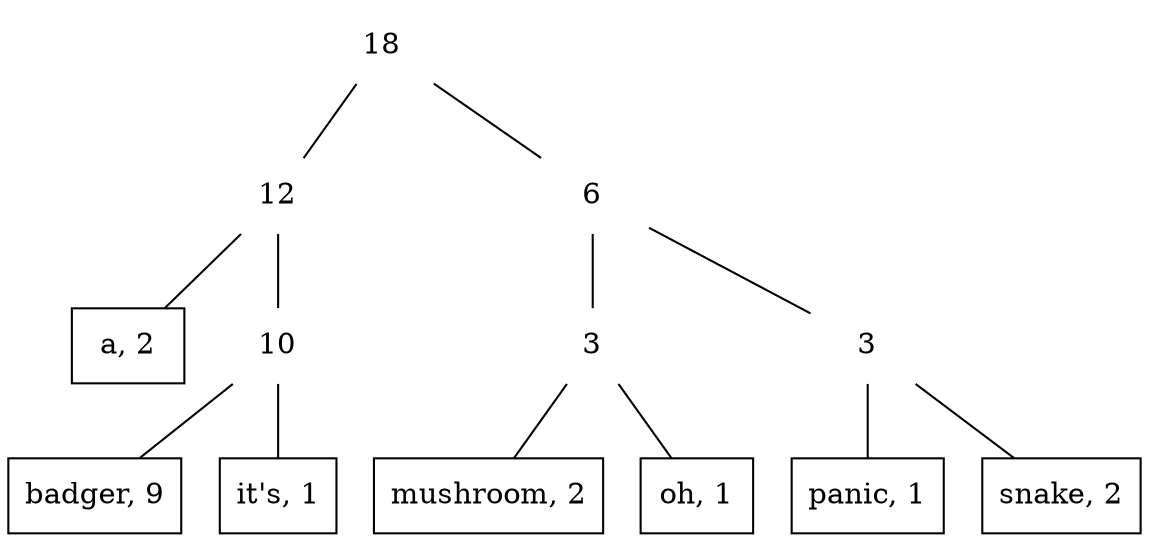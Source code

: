 graph freqtree {
node [shape=box];
tll [label="a, 2"];
tlrl [label="badger, 9"];
tlrr [label="it's, 1"];
tlr [label="10", shape=plaintext];
tlr -- tlrl;
tlr -- tlrr;
tl [label="12", shape=plaintext];
tl -- tll;
tl -- tlr;
trll [label="mushroom, 2"];
trlr [label="oh, 1"];
trl [label="3", shape=plaintext];
trl -- trll;
trl -- trlr;
trrl [label="panic, 1"];
trrr [label="snake, 2"];
trr [label="3", shape=plaintext];
trr -- trrl;
trr -- trrr;
tr [label="6", shape=plaintext];
tr -- trl;
tr -- trr;
t [label="18", shape=plaintext];
t -- tl;
t -- tr;
}
